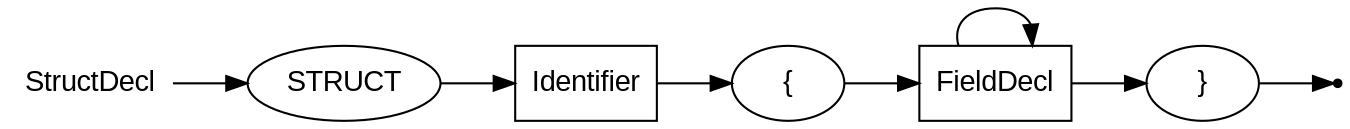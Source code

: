 digraph STRUCTDECL {
  rankdir=LR;
  node [fontname="Arial"];
  start [label="StructDecl" shape=plaintext];
  end [label="" shape=point];
  A [label="STRUCT" shape=oval];
  B [label="Identifier" shape=box];
  C [label="{" shape=oval];
  D [label="FieldDecl" shape=box];
  E [label="}" shape=oval];
  start -> A;
  A -> B;
  B -> C;
  C -> D;
  D -> D;
  D -> E;
  E -> end;
}